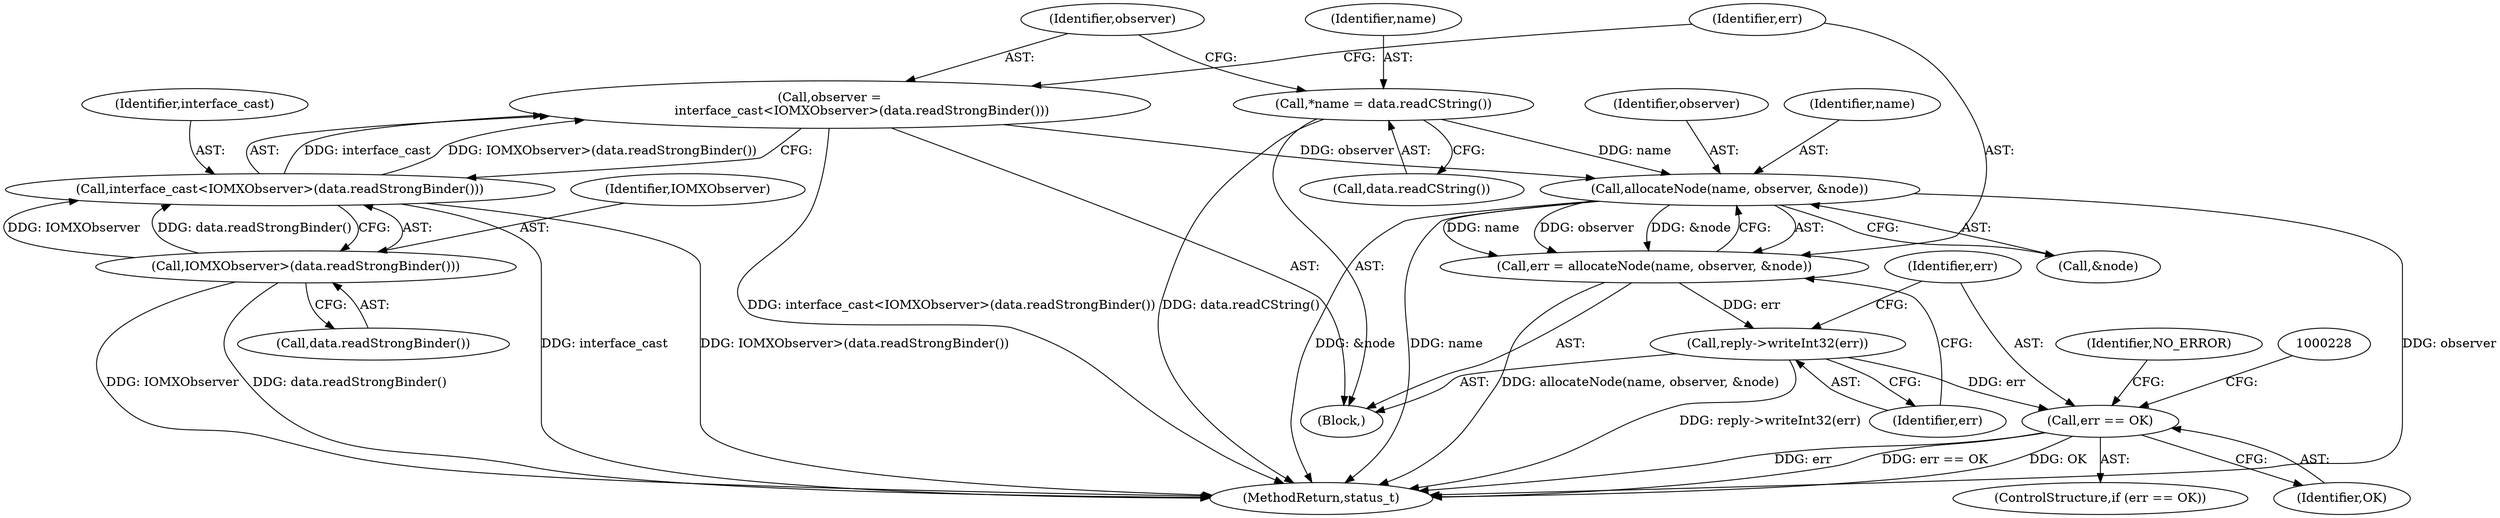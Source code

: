 digraph "0_Android_295c883fe3105b19bcd0f9e07d54c6b589fc5bff@API" {
"1000214" [label="(Call,allocateNode(name, observer, &node))"];
"1000199" [label="(Call,*name = data.readCString())"];
"1000203" [label="(Call,observer =\n                interface_cast<IOMXObserver>(data.readStrongBinder()))"];
"1000205" [label="(Call,interface_cast<IOMXObserver>(data.readStrongBinder()))"];
"1000207" [label="(Call,IOMXObserver>(data.readStrongBinder()))"];
"1000212" [label="(Call,err = allocateNode(name, observer, &node))"];
"1000219" [label="(Call,reply->writeInt32(err))"];
"1000222" [label="(Call,err == OK)"];
"1000217" [label="(Call,&node)"];
"1000224" [label="(Identifier,OK)"];
"1000193" [label="(Block,)"];
"1000203" [label="(Call,observer =\n                interface_cast<IOMXObserver>(data.readStrongBinder()))"];
"1000213" [label="(Identifier,err)"];
"1000201" [label="(Call,data.readCString())"];
"1000206" [label="(Identifier,interface_cast)"];
"1000209" [label="(Call,data.readStrongBinder())"];
"1000200" [label="(Identifier,name)"];
"1000212" [label="(Call,err = allocateNode(name, observer, &node))"];
"1000223" [label="(Identifier,err)"];
"1000220" [label="(Identifier,err)"];
"1000231" [label="(Identifier,NO_ERROR)"];
"1000214" [label="(Call,allocateNode(name, observer, &node))"];
"1000221" [label="(ControlStructure,if (err == OK))"];
"1000205" [label="(Call,interface_cast<IOMXObserver>(data.readStrongBinder()))"];
"1000219" [label="(Call,reply->writeInt32(err))"];
"1000215" [label="(Identifier,name)"];
"1000199" [label="(Call,*name = data.readCString())"];
"1000208" [label="(Identifier,IOMXObserver)"];
"1000216" [label="(Identifier,observer)"];
"1000204" [label="(Identifier,observer)"];
"1000222" [label="(Call,err == OK)"];
"1000207" [label="(Call,IOMXObserver>(data.readStrongBinder()))"];
"1001343" [label="(MethodReturn,status_t)"];
"1000214" -> "1000212"  [label="AST: "];
"1000214" -> "1000217"  [label="CFG: "];
"1000215" -> "1000214"  [label="AST: "];
"1000216" -> "1000214"  [label="AST: "];
"1000217" -> "1000214"  [label="AST: "];
"1000212" -> "1000214"  [label="CFG: "];
"1000214" -> "1001343"  [label="DDG: observer"];
"1000214" -> "1001343"  [label="DDG: &node"];
"1000214" -> "1001343"  [label="DDG: name"];
"1000214" -> "1000212"  [label="DDG: name"];
"1000214" -> "1000212"  [label="DDG: observer"];
"1000214" -> "1000212"  [label="DDG: &node"];
"1000199" -> "1000214"  [label="DDG: name"];
"1000203" -> "1000214"  [label="DDG: observer"];
"1000199" -> "1000193"  [label="AST: "];
"1000199" -> "1000201"  [label="CFG: "];
"1000200" -> "1000199"  [label="AST: "];
"1000201" -> "1000199"  [label="AST: "];
"1000204" -> "1000199"  [label="CFG: "];
"1000199" -> "1001343"  [label="DDG: data.readCString()"];
"1000203" -> "1000193"  [label="AST: "];
"1000203" -> "1000205"  [label="CFG: "];
"1000204" -> "1000203"  [label="AST: "];
"1000205" -> "1000203"  [label="AST: "];
"1000213" -> "1000203"  [label="CFG: "];
"1000203" -> "1001343"  [label="DDG: interface_cast<IOMXObserver>(data.readStrongBinder())"];
"1000205" -> "1000203"  [label="DDG: interface_cast"];
"1000205" -> "1000203"  [label="DDG: IOMXObserver>(data.readStrongBinder())"];
"1000205" -> "1000207"  [label="CFG: "];
"1000206" -> "1000205"  [label="AST: "];
"1000207" -> "1000205"  [label="AST: "];
"1000205" -> "1001343"  [label="DDG: interface_cast"];
"1000205" -> "1001343"  [label="DDG: IOMXObserver>(data.readStrongBinder())"];
"1000207" -> "1000205"  [label="DDG: IOMXObserver"];
"1000207" -> "1000205"  [label="DDG: data.readStrongBinder()"];
"1000207" -> "1000209"  [label="CFG: "];
"1000208" -> "1000207"  [label="AST: "];
"1000209" -> "1000207"  [label="AST: "];
"1000207" -> "1001343"  [label="DDG: data.readStrongBinder()"];
"1000207" -> "1001343"  [label="DDG: IOMXObserver"];
"1000212" -> "1000193"  [label="AST: "];
"1000213" -> "1000212"  [label="AST: "];
"1000220" -> "1000212"  [label="CFG: "];
"1000212" -> "1001343"  [label="DDG: allocateNode(name, observer, &node)"];
"1000212" -> "1000219"  [label="DDG: err"];
"1000219" -> "1000193"  [label="AST: "];
"1000219" -> "1000220"  [label="CFG: "];
"1000220" -> "1000219"  [label="AST: "];
"1000223" -> "1000219"  [label="CFG: "];
"1000219" -> "1001343"  [label="DDG: reply->writeInt32(err)"];
"1000219" -> "1000222"  [label="DDG: err"];
"1000222" -> "1000221"  [label="AST: "];
"1000222" -> "1000224"  [label="CFG: "];
"1000223" -> "1000222"  [label="AST: "];
"1000224" -> "1000222"  [label="AST: "];
"1000228" -> "1000222"  [label="CFG: "];
"1000231" -> "1000222"  [label="CFG: "];
"1000222" -> "1001343"  [label="DDG: err"];
"1000222" -> "1001343"  [label="DDG: err == OK"];
"1000222" -> "1001343"  [label="DDG: OK"];
}
